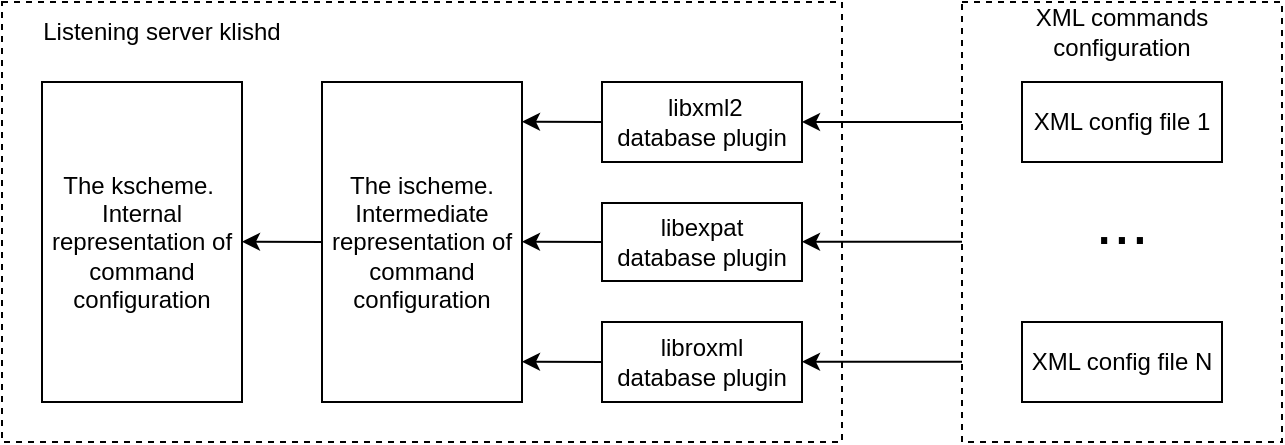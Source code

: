 <mxfile version="23.1.5" type="device">
  <diagram name="Страница — 1" id="OUudB_qsvCB226KxlGIW">
    <mxGraphModel dx="817" dy="1061" grid="1" gridSize="10" guides="1" tooltips="1" connect="1" arrows="1" fold="1" page="1" pageScale="1" pageWidth="827" pageHeight="1169" math="0" shadow="0">
      <root>
        <mxCell id="0" />
        <mxCell id="1" parent="0" />
        <mxCell id="lojdyQg56bxN2ZcsIYBC-1" value="" style="whiteSpace=wrap;html=1;align=center;dashed=1;fillStyle=auto;" parent="1" vertex="1">
          <mxGeometry x="40" y="40" width="420" height="220" as="geometry" />
        </mxCell>
        <mxCell id="lojdyQg56bxN2ZcsIYBC-2" value="Listening server klishd" style="text;html=1;align=center;verticalAlign=middle;whiteSpace=wrap;rounded=0;" parent="1" vertex="1">
          <mxGeometry x="40" y="40" width="160" height="30" as="geometry" />
        </mxCell>
        <mxCell id="lojdyQg56bxN2ZcsIYBC-4" value="The kscheme.&amp;nbsp;&lt;br&gt;Internal representation of command configuration" style="whiteSpace=wrap;html=1;align=center;" parent="1" vertex="1">
          <mxGeometry x="60" y="80" width="100" height="160" as="geometry" />
        </mxCell>
        <mxCell id="lojdyQg56bxN2ZcsIYBC-5" value="The ischeme.&lt;br&gt;Intermediate representation of command configuration" style="whiteSpace=wrap;html=1;align=center;" parent="1" vertex="1">
          <mxGeometry x="200" y="80" width="100" height="160" as="geometry" />
        </mxCell>
        <mxCell id="lojdyQg56bxN2ZcsIYBC-6" value="&amp;nbsp;libxml2&lt;br&gt;database plugin" style="whiteSpace=wrap;html=1;align=center;" parent="1" vertex="1">
          <mxGeometry x="340" y="80" width="100" height="40" as="geometry" />
        </mxCell>
        <mxCell id="lojdyQg56bxN2ZcsIYBC-7" value="libexpat&lt;br&gt;database plugin" style="whiteSpace=wrap;html=1;align=center;" parent="1" vertex="1">
          <mxGeometry x="340" y="140.5" width="100" height="39" as="geometry" />
        </mxCell>
        <mxCell id="lojdyQg56bxN2ZcsIYBC-8" value="libroxml&lt;br&gt;database plugin" style="whiteSpace=wrap;html=1;align=center;" parent="1" vertex="1">
          <mxGeometry x="340" y="200" width="100" height="40" as="geometry" />
        </mxCell>
        <mxCell id="lojdyQg56bxN2ZcsIYBC-10" value="" style="whiteSpace=wrap;html=1;align=center;dashed=1;fillStyle=auto;" parent="1" vertex="1">
          <mxGeometry x="520" y="40" width="160" height="220" as="geometry" />
        </mxCell>
        <mxCell id="lojdyQg56bxN2ZcsIYBC-11" value="XML commands configuration" style="text;html=1;align=center;verticalAlign=middle;whiteSpace=wrap;rounded=0;" parent="1" vertex="1">
          <mxGeometry x="520" y="40" width="160" height="30" as="geometry" />
        </mxCell>
        <mxCell id="lojdyQg56bxN2ZcsIYBC-12" value="XML config file 1" style="whiteSpace=wrap;html=1;align=center;" parent="1" vertex="1">
          <mxGeometry x="550" y="80" width="100" height="40" as="geometry" />
        </mxCell>
        <mxCell id="lojdyQg56bxN2ZcsIYBC-13" value="&lt;font style=&quot;font-size: 32px;&quot;&gt;...&lt;/font&gt;" style="whiteSpace=wrap;html=1;align=center;strokeColor=none;" parent="1" vertex="1">
          <mxGeometry x="550" y="130" width="100" height="40" as="geometry" />
        </mxCell>
        <mxCell id="lojdyQg56bxN2ZcsIYBC-14" value="XML config file N" style="whiteSpace=wrap;html=1;align=center;" parent="1" vertex="1">
          <mxGeometry x="550" y="200" width="100" height="40" as="geometry" />
        </mxCell>
        <mxCell id="lojdyQg56bxN2ZcsIYBC-15" value="" style="endArrow=classic;html=1;rounded=0;entryX=1;entryY=0.5;entryDx=0;entryDy=0;" parent="1" target="lojdyQg56bxN2ZcsIYBC-6" edge="1">
          <mxGeometry width="50" height="50" relative="1" as="geometry">
            <mxPoint x="520" y="100" as="sourcePoint" />
            <mxPoint x="440" y="170" as="targetPoint" />
          </mxGeometry>
        </mxCell>
        <mxCell id="lojdyQg56bxN2ZcsIYBC-16" value="" style="endArrow=classic;html=1;rounded=0;entryX=1;entryY=0.5;entryDx=0;entryDy=0;" parent="1" edge="1">
          <mxGeometry width="50" height="50" relative="1" as="geometry">
            <mxPoint x="520" y="159.88" as="sourcePoint" />
            <mxPoint x="440" y="159.88" as="targetPoint" />
          </mxGeometry>
        </mxCell>
        <mxCell id="lojdyQg56bxN2ZcsIYBC-17" value="" style="endArrow=classic;html=1;rounded=0;entryX=1;entryY=0.5;entryDx=0;entryDy=0;" parent="1" edge="1">
          <mxGeometry width="50" height="50" relative="1" as="geometry">
            <mxPoint x="520" y="219.88" as="sourcePoint" />
            <mxPoint x="440" y="219.88" as="targetPoint" />
          </mxGeometry>
        </mxCell>
        <mxCell id="lojdyQg56bxN2ZcsIYBC-18" value="" style="endArrow=classic;html=1;rounded=0;entryX=1;entryY=0.5;entryDx=0;entryDy=0;" parent="1" edge="1">
          <mxGeometry width="50" height="50" relative="1" as="geometry">
            <mxPoint x="340" y="160" as="sourcePoint" />
            <mxPoint x="300" y="159.88" as="targetPoint" />
          </mxGeometry>
        </mxCell>
        <mxCell id="lojdyQg56bxN2ZcsIYBC-19" value="" style="endArrow=classic;html=1;rounded=0;entryX=1;entryY=0.5;entryDx=0;entryDy=0;" parent="1" edge="1">
          <mxGeometry width="50" height="50" relative="1" as="geometry">
            <mxPoint x="340" y="220" as="sourcePoint" />
            <mxPoint x="300" y="219.88" as="targetPoint" />
          </mxGeometry>
        </mxCell>
        <mxCell id="lojdyQg56bxN2ZcsIYBC-20" value="" style="endArrow=classic;html=1;rounded=0;entryX=1;entryY=0.5;entryDx=0;entryDy=0;" parent="1" edge="1">
          <mxGeometry width="50" height="50" relative="1" as="geometry">
            <mxPoint x="340" y="100" as="sourcePoint" />
            <mxPoint x="300" y="99.88" as="targetPoint" />
          </mxGeometry>
        </mxCell>
        <mxCell id="lojdyQg56bxN2ZcsIYBC-21" value="" style="endArrow=classic;html=1;rounded=0;entryX=1;entryY=0.5;entryDx=0;entryDy=0;" parent="1" edge="1">
          <mxGeometry width="50" height="50" relative="1" as="geometry">
            <mxPoint x="200" y="160" as="sourcePoint" />
            <mxPoint x="160" y="159.88" as="targetPoint" />
          </mxGeometry>
        </mxCell>
      </root>
    </mxGraphModel>
  </diagram>
</mxfile>
